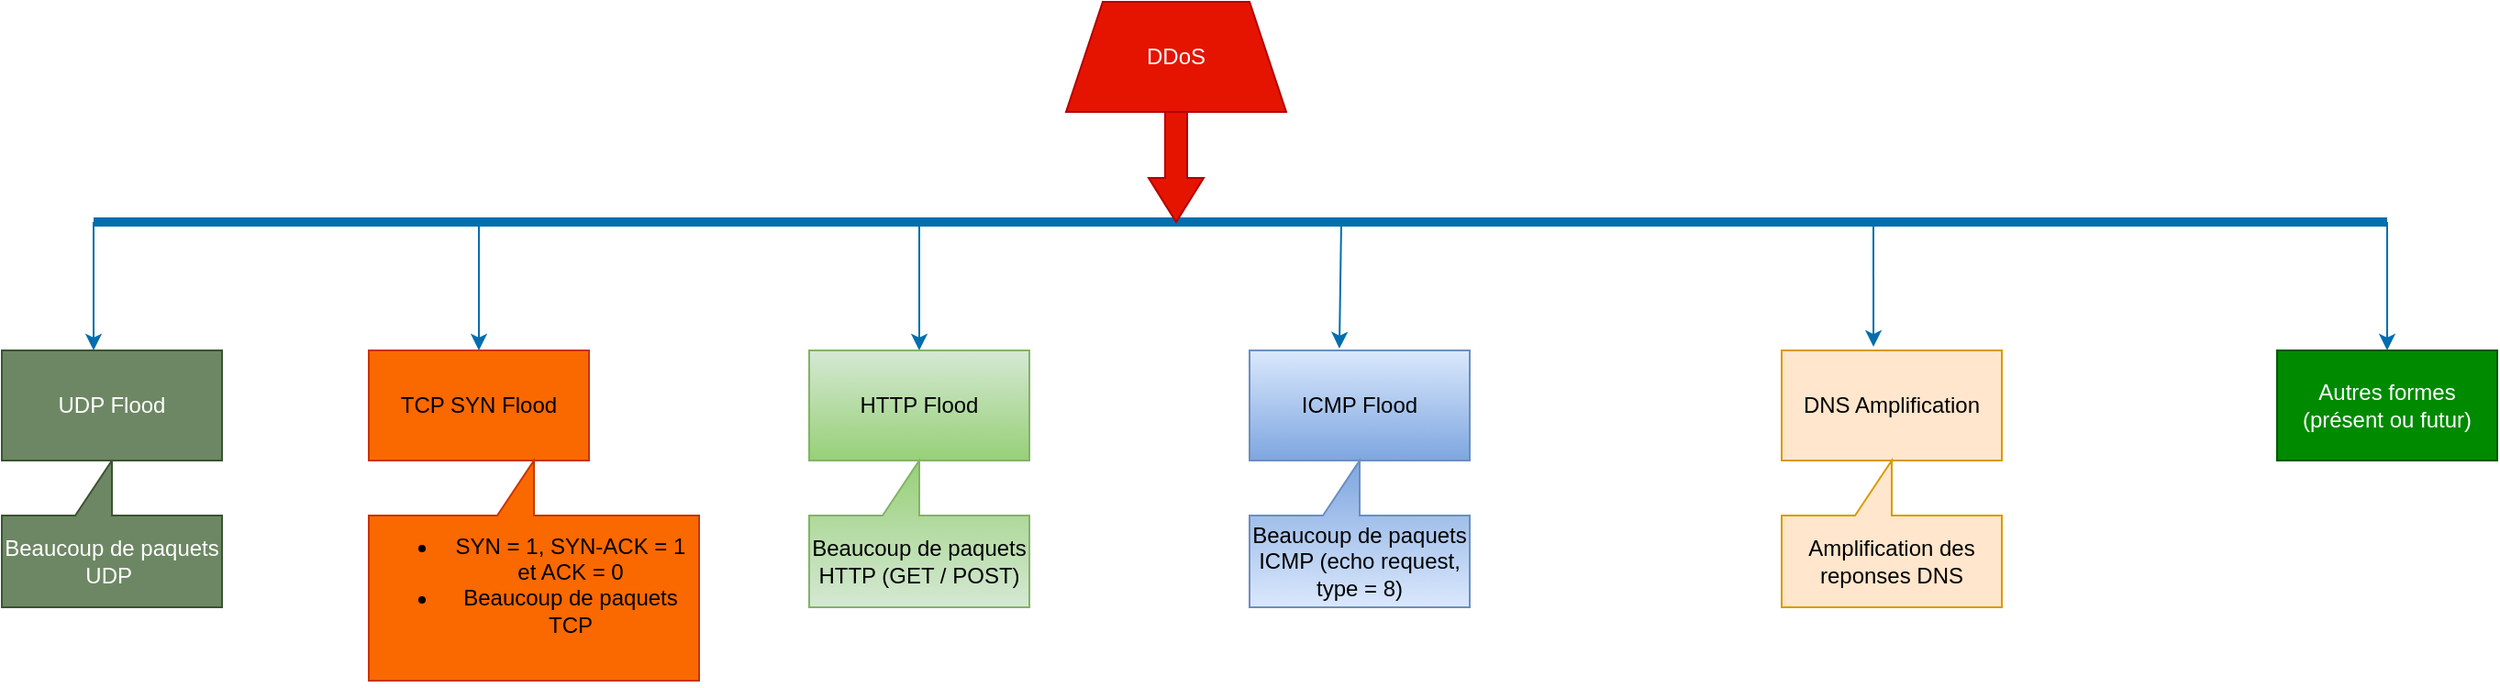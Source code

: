 <mxfile version="28.2.7">
  <diagram name="Page-1" id="8GoP4pXTAJeNQwZ-7J2Y">
    <mxGraphModel dx="702" dy="490" grid="1" gridSize="10" guides="1" tooltips="1" connect="1" arrows="1" fold="1" page="1" pageScale="1" pageWidth="827" pageHeight="1169" math="0" shadow="0">
      <root>
        <mxCell id="0" />
        <mxCell id="1" parent="0" />
        <mxCell id="BXPehmbD7InBfsYG5QD0-1" value="DDoS" style="shape=trapezoid;perimeter=trapezoidPerimeter;whiteSpace=wrap;html=1;fixedSize=1;fillColor=#E51400;fontColor=#ffffff;strokeColor=#B20000;" parent="1" vertex="1">
          <mxGeometry x="680" y="50" width="120" height="60" as="geometry" />
        </mxCell>
        <mxCell id="BXPehmbD7InBfsYG5QD0-2" value="" style="endArrow=none;html=1;rounded=0;endSize=11;startSize=11;jumpSize=10;strokeWidth=5;strokeColor=#006EAF;fillColor=#1ba1e2;" parent="1" edge="1">
          <mxGeometry width="50" height="50" relative="1" as="geometry">
            <mxPoint x="150" y="170" as="sourcePoint" />
            <mxPoint x="1400" y="170" as="targetPoint" />
          </mxGeometry>
        </mxCell>
        <mxCell id="BXPehmbD7InBfsYG5QD0-3" value="" style="shape=singleArrow;whiteSpace=wrap;html=1;arrowWidth=0.4;arrowSize=0.4;fillColor=#e51400;strokeColor=#B20000;fontColor=#ffffff;direction=south;" parent="1" vertex="1">
          <mxGeometry x="725" y="110" width="30" height="60" as="geometry" />
        </mxCell>
        <mxCell id="BXPehmbD7InBfsYG5QD0-5" value="Beaucoup de paquets UDP&amp;nbsp;" style="shape=callout;whiteSpace=wrap;html=1;perimeter=calloutPerimeter;direction=west;fillColor=#6d8764;fontColor=#ffffff;strokeColor=#3A5431;" parent="1" vertex="1">
          <mxGeometry x="100" y="300" width="120" height="80" as="geometry" />
        </mxCell>
        <mxCell id="BXPehmbD7InBfsYG5QD0-6" value="UDP Flood" style="rounded=0;whiteSpace=wrap;html=1;fillColor=#6d8764;fontColor=#ffffff;strokeColor=#3A5431;" parent="1" vertex="1">
          <mxGeometry x="100" y="240" width="120" height="60" as="geometry" />
        </mxCell>
        <mxCell id="BXPehmbD7InBfsYG5QD0-8" value="" style="endArrow=classic;html=1;rounded=0;strokeColor=#006EAF;fillColor=#1ba1e2;" parent="1" edge="1">
          <mxGeometry width="50" height="50" relative="1" as="geometry">
            <mxPoint x="150" y="170" as="sourcePoint" />
            <mxPoint x="150" y="240" as="targetPoint" />
          </mxGeometry>
        </mxCell>
        <mxCell id="BXPehmbD7InBfsYG5QD0-9" value="" style="endArrow=classic;html=1;rounded=0;fillColor=#1ba1e2;strokeColor=#006EAF;" parent="1" edge="1">
          <mxGeometry width="50" height="50" relative="1" as="geometry">
            <mxPoint x="360" y="170" as="sourcePoint" />
            <mxPoint x="360" y="240" as="targetPoint" />
          </mxGeometry>
        </mxCell>
        <mxCell id="BXPehmbD7InBfsYG5QD0-10" value="TCP SYN Flood" style="rounded=0;whiteSpace=wrap;html=1;fillColor=#fa6800;fontColor=#000000;strokeColor=#C73500;" parent="1" vertex="1">
          <mxGeometry x="300" y="240" width="120" height="60" as="geometry" />
        </mxCell>
        <mxCell id="BXPehmbD7InBfsYG5QD0-11" value="&lt;ul&gt;&lt;li&gt;SYN = 1, SYN-ACK = 1 et ACK = 0&lt;/li&gt;&lt;li&gt;Beaucoup de paquets TCP&lt;/li&gt;&lt;/ul&gt;&lt;div&gt;&lt;br&gt;&lt;/div&gt;" style="shape=callout;whiteSpace=wrap;html=1;perimeter=calloutPerimeter;direction=west;fillColor=#fa6800;fontColor=#000000;strokeColor=#C73500;" parent="1" vertex="1">
          <mxGeometry x="300" y="300" width="180" height="120" as="geometry" />
        </mxCell>
        <mxCell id="BXPehmbD7InBfsYG5QD0-12" value="" style="endArrow=classic;html=1;rounded=0;fillColor=#1ba1e2;strokeColor=#006EAF;" parent="1" edge="1">
          <mxGeometry width="50" height="50" relative="1" as="geometry">
            <mxPoint x="600" y="170" as="sourcePoint" />
            <mxPoint x="600" y="240" as="targetPoint" />
            <Array as="points" />
          </mxGeometry>
        </mxCell>
        <mxCell id="BXPehmbD7InBfsYG5QD0-13" value="HTTP Flood" style="rounded=0;whiteSpace=wrap;html=1;fillColor=#d5e8d4;gradientColor=#97d077;strokeColor=#82b366;" parent="1" vertex="1">
          <mxGeometry x="540" y="240" width="120" height="60" as="geometry" />
        </mxCell>
        <mxCell id="BXPehmbD7InBfsYG5QD0-14" value="ICMP Flood" style="rounded=0;whiteSpace=wrap;html=1;fillColor=#dae8fc;gradientColor=#7ea6e0;strokeColor=#6c8ebf;" parent="1" vertex="1">
          <mxGeometry x="780" y="240" width="120" height="60" as="geometry" />
        </mxCell>
        <mxCell id="BXPehmbD7InBfsYG5QD0-16" value="" style="endArrow=classic;html=1;rounded=0;entryX=0.408;entryY=-0.017;entryDx=0;entryDy=0;entryPerimeter=0;fillColor=#1ba1e2;strokeColor=#006EAF;" parent="1" target="BXPehmbD7InBfsYG5QD0-14" edge="1">
          <mxGeometry width="50" height="50" relative="1" as="geometry">
            <mxPoint x="830" y="170" as="sourcePoint" />
            <mxPoint x="810" y="250" as="targetPoint" />
          </mxGeometry>
        </mxCell>
        <mxCell id="BXPehmbD7InBfsYG5QD0-17" value="DNS Amplification" style="rounded=0;whiteSpace=wrap;html=1;fillColor=#ffe6cc;strokeColor=#d79b00;" parent="1" vertex="1">
          <mxGeometry x="1070" y="240" width="120" height="60" as="geometry" />
        </mxCell>
        <mxCell id="BXPehmbD7InBfsYG5QD0-18" value="" style="endArrow=classic;html=1;rounded=0;entryX=0.417;entryY=-0.033;entryDx=0;entryDy=0;entryPerimeter=0;fillColor=#1ba1e2;strokeColor=#006EAF;" parent="1" target="BXPehmbD7InBfsYG5QD0-17" edge="1">
          <mxGeometry width="50" height="50" relative="1" as="geometry">
            <mxPoint x="1120" y="170" as="sourcePoint" />
            <mxPoint x="1010" y="250" as="targetPoint" />
          </mxGeometry>
        </mxCell>
        <mxCell id="BXPehmbD7InBfsYG5QD0-19" value="Beaucoup de paquets HTTP (GET / POST)" style="shape=callout;whiteSpace=wrap;html=1;perimeter=calloutPerimeter;direction=west;fillColor=#d5e8d4;gradientColor=#97d077;strokeColor=#82b366;" parent="1" vertex="1">
          <mxGeometry x="540" y="300" width="120" height="80" as="geometry" />
        </mxCell>
        <mxCell id="BXPehmbD7InBfsYG5QD0-20" value="Beaucoup de paquets ICMP (echo request, type = 8)" style="shape=callout;whiteSpace=wrap;html=1;perimeter=calloutPerimeter;direction=west;fillColor=#dae8fc;gradientColor=#7ea6e0;strokeColor=#6c8ebf;" parent="1" vertex="1">
          <mxGeometry x="780" y="300" width="120" height="80" as="geometry" />
        </mxCell>
        <mxCell id="BXPehmbD7InBfsYG5QD0-21" value="Amplification des reponses DNS" style="shape=callout;whiteSpace=wrap;html=1;perimeter=calloutPerimeter;direction=west;fillColor=#ffe6cc;strokeColor=#d79b00;" parent="1" vertex="1">
          <mxGeometry x="1070" y="300" width="120" height="80" as="geometry" />
        </mxCell>
        <mxCell id="BXPehmbD7InBfsYG5QD0-24" value="Autres formes (présent ou futur)" style="rounded=0;whiteSpace=wrap;html=1;fillColor=#008a00;fontColor=#ffffff;strokeColor=#005700;" parent="1" vertex="1">
          <mxGeometry x="1340" y="240" width="120" height="60" as="geometry" />
        </mxCell>
        <mxCell id="BXPehmbD7InBfsYG5QD0-25" value="" style="endArrow=classic;html=1;rounded=0;entryX=0.5;entryY=0;entryDx=0;entryDy=0;fillColor=#1ba1e2;strokeColor=#006EAF;" parent="1" target="BXPehmbD7InBfsYG5QD0-24" edge="1">
          <mxGeometry width="50" height="50" relative="1" as="geometry">
            <mxPoint x="1400" y="170" as="sourcePoint" />
            <mxPoint x="1240" y="200" as="targetPoint" />
          </mxGeometry>
        </mxCell>
      </root>
    </mxGraphModel>
  </diagram>
</mxfile>
